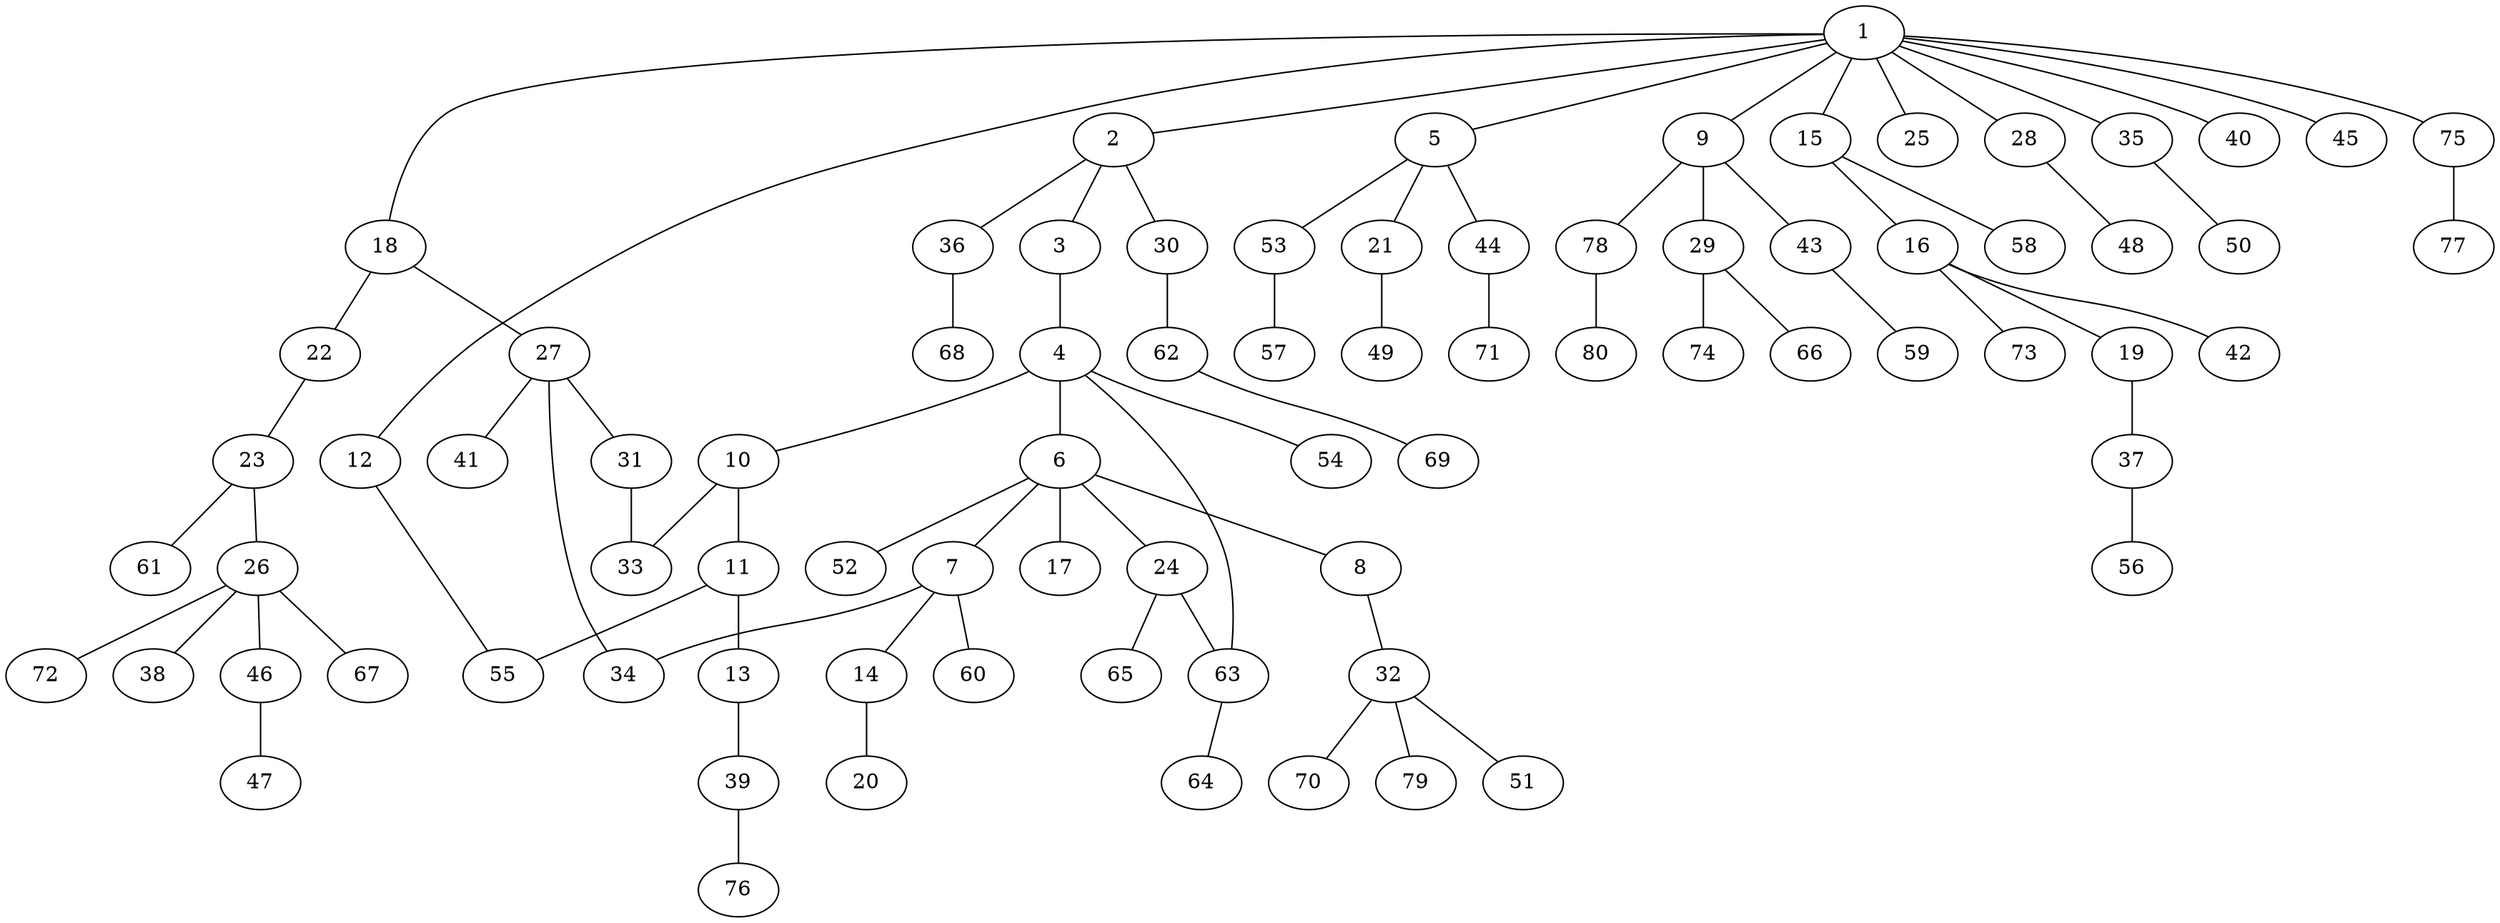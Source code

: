 graph graphname {1--2
1--5
1--9
1--12
1--15
1--18
1--25
1--28
1--35
1--40
1--45
1--75
2--3
2--30
2--36
3--4
4--6
4--10
4--54
4--63
5--21
5--44
5--53
6--7
6--8
6--17
6--24
6--52
7--14
7--34
7--60
8--32
9--29
9--43
9--78
10--11
10--33
11--13
11--55
12--55
13--39
14--20
15--16
15--58
16--19
16--42
16--73
18--22
18--27
19--37
21--49
22--23
23--26
23--61
24--63
24--65
26--38
26--46
26--67
26--72
27--31
27--34
27--41
28--48
29--66
29--74
30--62
31--33
32--51
32--70
32--79
35--50
36--68
37--56
39--76
43--59
44--71
46--47
53--57
62--69
63--64
75--77
78--80
}